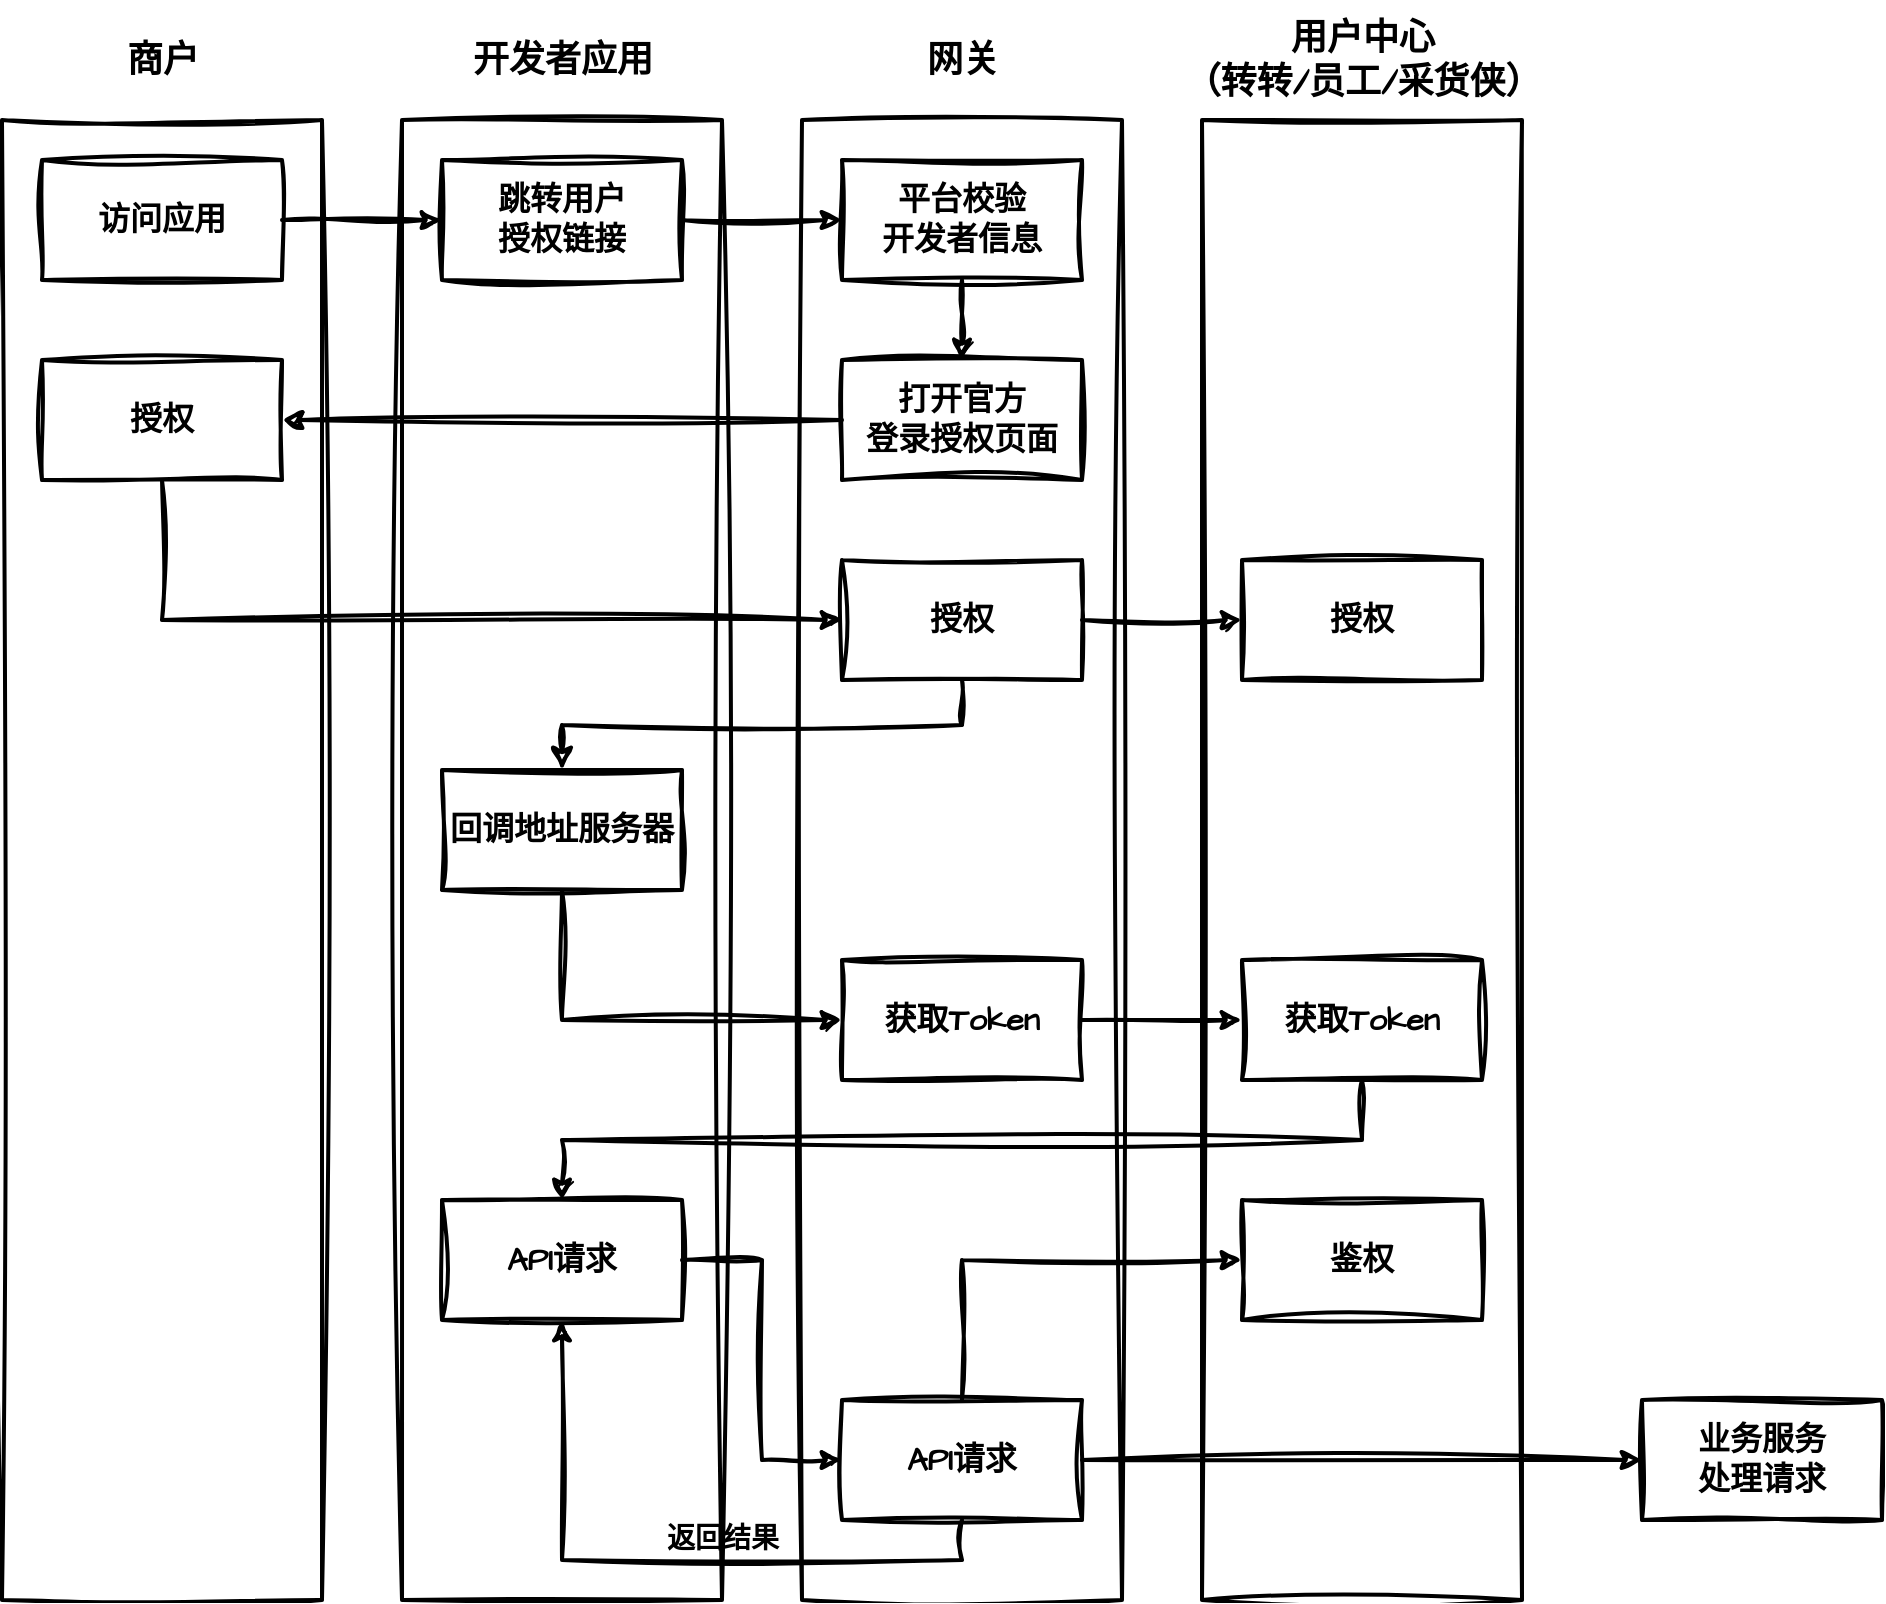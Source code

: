 <mxfile version="26.1.0">
  <diagram name="第 1 页" id="lUXOfogeEYyx6iQj3zQI">
    <mxGraphModel dx="1628" dy="1121" grid="1" gridSize="10" guides="1" tooltips="1" connect="1" arrows="1" fold="1" page="1" pageScale="1" pageWidth="827" pageHeight="1169" math="0" shadow="0">
      <root>
        <mxCell id="0" />
        <mxCell id="1" parent="0" />
        <mxCell id="qpfFihvUUbPKWQdW_QFY-30" value="" style="rounded=0;whiteSpace=wrap;html=1;sketch=1;hachureGap=4;jiggle=2;curveFitting=1;fontFamily=Architects Daughter;fontSource=https%3A%2F%2Ffonts.googleapis.com%2Fcss%3Ffamily%3DArchitects%2BDaughter;fillColor=none;strokeWidth=2;" vertex="1" parent="1">
          <mxGeometry x="140" y="260" width="160" height="740" as="geometry" />
        </mxCell>
        <mxCell id="qpfFihvUUbPKWQdW_QFY-8" style="edgeStyle=orthogonalEdgeStyle;rounded=0;sketch=1;hachureGap=4;jiggle=2;curveFitting=1;orthogonalLoop=1;jettySize=auto;html=1;exitX=1;exitY=0.5;exitDx=0;exitDy=0;entryX=0;entryY=0.5;entryDx=0;entryDy=0;fontFamily=Architects Daughter;fontSource=https%3A%2F%2Ffonts.googleapis.com%2Fcss%3Ffamily%3DArchitects%2BDaughter;strokeWidth=2;" edge="1" parent="1" source="qpfFihvUUbPKWQdW_QFY-1" target="qpfFihvUUbPKWQdW_QFY-2">
          <mxGeometry relative="1" as="geometry" />
        </mxCell>
        <mxCell id="qpfFihvUUbPKWQdW_QFY-1" value="&lt;span style=&quot;font-size: 16px;&quot;&gt;&lt;b&gt;访问应用&lt;/b&gt;&lt;/span&gt;" style="rounded=0;whiteSpace=wrap;html=1;sketch=1;hachureGap=4;jiggle=2;curveFitting=1;fontFamily=Architects Daughter;fontSource=https%3A%2F%2Ffonts.googleapis.com%2Fcss%3Ffamily%3DArchitects%2BDaughter;strokeWidth=2;fillColor=none;" vertex="1" parent="1">
          <mxGeometry x="160" y="280" width="120" height="60" as="geometry" />
        </mxCell>
        <mxCell id="qpfFihvUUbPKWQdW_QFY-9" style="edgeStyle=orthogonalEdgeStyle;rounded=0;sketch=1;hachureGap=4;jiggle=2;curveFitting=1;orthogonalLoop=1;jettySize=auto;html=1;exitX=1;exitY=0.5;exitDx=0;exitDy=0;entryX=0;entryY=0.5;entryDx=0;entryDy=0;fontFamily=Architects Daughter;fontSource=https%3A%2F%2Ffonts.googleapis.com%2Fcss%3Ffamily%3DArchitects%2BDaughter;strokeWidth=2;" edge="1" parent="1" source="qpfFihvUUbPKWQdW_QFY-2" target="qpfFihvUUbPKWQdW_QFY-3">
          <mxGeometry relative="1" as="geometry" />
        </mxCell>
        <mxCell id="qpfFihvUUbPKWQdW_QFY-2" value="&lt;span style=&quot;font-size: 16px;&quot;&gt;&lt;b&gt;跳转用户&lt;/b&gt;&lt;/span&gt;&lt;div&gt;&lt;span style=&quot;font-size: 16px;&quot;&gt;&lt;b&gt;授权链接&lt;/b&gt;&lt;/span&gt;&lt;/div&gt;" style="rounded=0;whiteSpace=wrap;html=1;sketch=1;hachureGap=4;jiggle=2;curveFitting=1;fontFamily=Architects Daughter;fontSource=https%3A%2F%2Ffonts.googleapis.com%2Fcss%3Ffamily%3DArchitects%2BDaughter;strokeWidth=2;fillColor=none;" vertex="1" parent="1">
          <mxGeometry x="360" y="280" width="120" height="60" as="geometry" />
        </mxCell>
        <mxCell id="qpfFihvUUbPKWQdW_QFY-10" style="edgeStyle=orthogonalEdgeStyle;rounded=0;sketch=1;hachureGap=4;jiggle=2;curveFitting=1;orthogonalLoop=1;jettySize=auto;html=1;exitX=0.5;exitY=1;exitDx=0;exitDy=0;entryX=0.5;entryY=0;entryDx=0;entryDy=0;fontFamily=Architects Daughter;fontSource=https%3A%2F%2Ffonts.googleapis.com%2Fcss%3Ffamily%3DArchitects%2BDaughter;strokeWidth=2;" edge="1" parent="1" source="qpfFihvUUbPKWQdW_QFY-3" target="qpfFihvUUbPKWQdW_QFY-4">
          <mxGeometry relative="1" as="geometry" />
        </mxCell>
        <mxCell id="qpfFihvUUbPKWQdW_QFY-3" value="&lt;b style=&quot;font-size: 16px; background-color: transparent; color: light-dark(rgb(0, 0, 0), rgb(255, 255, 255));&quot;&gt;平台校验&lt;/b&gt;&lt;div&gt;&lt;b style=&quot;font-size: 16px; background-color: transparent; color: light-dark(rgb(0, 0, 0), rgb(255, 255, 255));&quot;&gt;开发者信息&lt;/b&gt;&lt;/div&gt;" style="rounded=0;whiteSpace=wrap;html=1;sketch=1;hachureGap=4;jiggle=2;curveFitting=1;fontFamily=Architects Daughter;fontSource=https%3A%2F%2Ffonts.googleapis.com%2Fcss%3Ffamily%3DArchitects%2BDaughter;strokeWidth=2;fillColor=none;" vertex="1" parent="1">
          <mxGeometry x="560" y="280" width="120" height="60" as="geometry" />
        </mxCell>
        <mxCell id="qpfFihvUUbPKWQdW_QFY-11" style="edgeStyle=orthogonalEdgeStyle;rounded=0;sketch=1;hachureGap=4;jiggle=2;curveFitting=1;orthogonalLoop=1;jettySize=auto;html=1;exitX=0;exitY=0.5;exitDx=0;exitDy=0;fontFamily=Architects Daughter;fontSource=https%3A%2F%2Ffonts.googleapis.com%2Fcss%3Ffamily%3DArchitects%2BDaughter;strokeWidth=2;" edge="1" parent="1" source="qpfFihvUUbPKWQdW_QFY-4" target="qpfFihvUUbPKWQdW_QFY-5">
          <mxGeometry relative="1" as="geometry" />
        </mxCell>
        <mxCell id="qpfFihvUUbPKWQdW_QFY-4" value="&lt;span style=&quot;font-size: 16px;&quot;&gt;&lt;b&gt;打开官方&lt;/b&gt;&lt;/span&gt;&lt;div&gt;&lt;span style=&quot;font-size: 16px;&quot;&gt;&lt;b&gt;登录授权页面&lt;/b&gt;&lt;/span&gt;&lt;/div&gt;" style="rounded=0;whiteSpace=wrap;html=1;sketch=1;hachureGap=4;jiggle=2;curveFitting=1;fontFamily=Architects Daughter;fontSource=https%3A%2F%2Ffonts.googleapis.com%2Fcss%3Ffamily%3DArchitects%2BDaughter;strokeWidth=2;fillColor=none;" vertex="1" parent="1">
          <mxGeometry x="560" y="380" width="120" height="60" as="geometry" />
        </mxCell>
        <mxCell id="qpfFihvUUbPKWQdW_QFY-12" style="edgeStyle=orthogonalEdgeStyle;rounded=0;sketch=1;hachureGap=4;jiggle=2;curveFitting=1;orthogonalLoop=1;jettySize=auto;html=1;exitX=0.5;exitY=1;exitDx=0;exitDy=0;entryX=0;entryY=0.5;entryDx=0;entryDy=0;fontFamily=Architects Daughter;fontSource=https%3A%2F%2Ffonts.googleapis.com%2Fcss%3Ffamily%3DArchitects%2BDaughter;strokeWidth=2;" edge="1" parent="1" source="qpfFihvUUbPKWQdW_QFY-5" target="qpfFihvUUbPKWQdW_QFY-6">
          <mxGeometry relative="1" as="geometry" />
        </mxCell>
        <mxCell id="qpfFihvUUbPKWQdW_QFY-5" value="&lt;span style=&quot;font-size: 16px;&quot;&gt;&lt;b&gt;授权&lt;/b&gt;&lt;/span&gt;" style="rounded=0;whiteSpace=wrap;html=1;sketch=1;hachureGap=4;jiggle=2;curveFitting=1;fontFamily=Architects Daughter;fontSource=https%3A%2F%2Ffonts.googleapis.com%2Fcss%3Ffamily%3DArchitects%2BDaughter;strokeWidth=2;fillColor=none;" vertex="1" parent="1">
          <mxGeometry x="160" y="380" width="120" height="60" as="geometry" />
        </mxCell>
        <mxCell id="qpfFihvUUbPKWQdW_QFY-13" style="edgeStyle=orthogonalEdgeStyle;rounded=0;sketch=1;hachureGap=4;jiggle=2;curveFitting=1;orthogonalLoop=1;jettySize=auto;html=1;exitX=1;exitY=0.5;exitDx=0;exitDy=0;fontFamily=Architects Daughter;fontSource=https%3A%2F%2Ffonts.googleapis.com%2Fcss%3Ffamily%3DArchitects%2BDaughter;strokeWidth=2;" edge="1" parent="1" source="qpfFihvUUbPKWQdW_QFY-6" target="qpfFihvUUbPKWQdW_QFY-7">
          <mxGeometry relative="1" as="geometry" />
        </mxCell>
        <mxCell id="qpfFihvUUbPKWQdW_QFY-15" style="edgeStyle=orthogonalEdgeStyle;rounded=0;sketch=1;hachureGap=4;jiggle=2;curveFitting=1;orthogonalLoop=1;jettySize=auto;html=1;exitX=0.5;exitY=1;exitDx=0;exitDy=0;entryX=0.5;entryY=0;entryDx=0;entryDy=0;fontFamily=Architects Daughter;fontSource=https%3A%2F%2Ffonts.googleapis.com%2Fcss%3Ffamily%3DArchitects%2BDaughter;endSize=7;strokeWidth=2;" edge="1" parent="1" source="qpfFihvUUbPKWQdW_QFY-6" target="qpfFihvUUbPKWQdW_QFY-14">
          <mxGeometry relative="1" as="geometry" />
        </mxCell>
        <mxCell id="qpfFihvUUbPKWQdW_QFY-6" value="&lt;span style=&quot;font-size: 16px;&quot;&gt;&lt;b&gt;授权&lt;/b&gt;&lt;/span&gt;" style="rounded=0;whiteSpace=wrap;html=1;sketch=1;hachureGap=4;jiggle=2;curveFitting=1;fontFamily=Architects Daughter;fontSource=https%3A%2F%2Ffonts.googleapis.com%2Fcss%3Ffamily%3DArchitects%2BDaughter;strokeWidth=2;fillColor=none;" vertex="1" parent="1">
          <mxGeometry x="560" y="480" width="120" height="60" as="geometry" />
        </mxCell>
        <mxCell id="qpfFihvUUbPKWQdW_QFY-7" value="&lt;span style=&quot;font-size: 16px;&quot;&gt;&lt;b&gt;授权&lt;/b&gt;&lt;/span&gt;" style="rounded=0;whiteSpace=wrap;html=1;sketch=1;hachureGap=4;jiggle=2;curveFitting=1;fontFamily=Architects Daughter;fontSource=https%3A%2F%2Ffonts.googleapis.com%2Fcss%3Ffamily%3DArchitects%2BDaughter;strokeWidth=2;fillColor=none;" vertex="1" parent="1">
          <mxGeometry x="760" y="480" width="120" height="60" as="geometry" />
        </mxCell>
        <mxCell id="qpfFihvUUbPKWQdW_QFY-18" style="edgeStyle=orthogonalEdgeStyle;rounded=0;sketch=1;hachureGap=4;jiggle=2;curveFitting=1;orthogonalLoop=1;jettySize=auto;html=1;exitX=0.5;exitY=1;exitDx=0;exitDy=0;entryX=0;entryY=0.5;entryDx=0;entryDy=0;fontFamily=Architects Daughter;fontSource=https%3A%2F%2Ffonts.googleapis.com%2Fcss%3Ffamily%3DArchitects%2BDaughter;strokeWidth=2;" edge="1" parent="1" source="qpfFihvUUbPKWQdW_QFY-14" target="qpfFihvUUbPKWQdW_QFY-16">
          <mxGeometry relative="1" as="geometry" />
        </mxCell>
        <mxCell id="qpfFihvUUbPKWQdW_QFY-14" value="&lt;span style=&quot;font-size: 16px;&quot;&gt;&lt;b&gt;回调地址服务器&lt;/b&gt;&lt;/span&gt;" style="rounded=0;whiteSpace=wrap;html=1;sketch=1;hachureGap=4;jiggle=2;curveFitting=1;fontFamily=Architects Daughter;fontSource=https%3A%2F%2Ffonts.googleapis.com%2Fcss%3Ffamily%3DArchitects%2BDaughter;strokeWidth=2;fillColor=none;" vertex="1" parent="1">
          <mxGeometry x="360" y="585" width="120" height="60" as="geometry" />
        </mxCell>
        <mxCell id="qpfFihvUUbPKWQdW_QFY-19" style="edgeStyle=orthogonalEdgeStyle;rounded=0;sketch=1;hachureGap=4;jiggle=2;curveFitting=1;orthogonalLoop=1;jettySize=auto;html=1;exitX=1;exitY=0.5;exitDx=0;exitDy=0;entryX=0;entryY=0.5;entryDx=0;entryDy=0;fontFamily=Architects Daughter;fontSource=https%3A%2F%2Ffonts.googleapis.com%2Fcss%3Ffamily%3DArchitects%2BDaughter;strokeWidth=2;" edge="1" parent="1" source="qpfFihvUUbPKWQdW_QFY-16" target="qpfFihvUUbPKWQdW_QFY-17">
          <mxGeometry relative="1" as="geometry" />
        </mxCell>
        <mxCell id="qpfFihvUUbPKWQdW_QFY-16" value="&lt;span style=&quot;font-size: 16px;&quot;&gt;&lt;b&gt;获取Token&lt;/b&gt;&lt;/span&gt;" style="rounded=0;whiteSpace=wrap;html=1;sketch=1;hachureGap=4;jiggle=2;curveFitting=1;fontFamily=Architects Daughter;fontSource=https%3A%2F%2Ffonts.googleapis.com%2Fcss%3Ffamily%3DArchitects%2BDaughter;strokeWidth=2;fillColor=none;" vertex="1" parent="1">
          <mxGeometry x="560" y="680" width="120" height="60" as="geometry" />
        </mxCell>
        <mxCell id="qpfFihvUUbPKWQdW_QFY-21" style="edgeStyle=orthogonalEdgeStyle;rounded=0;sketch=1;hachureGap=4;jiggle=2;curveFitting=1;orthogonalLoop=1;jettySize=auto;html=1;exitX=0.5;exitY=1;exitDx=0;exitDy=0;entryX=0.5;entryY=0;entryDx=0;entryDy=0;fontFamily=Architects Daughter;fontSource=https%3A%2F%2Ffonts.googleapis.com%2Fcss%3Ffamily%3DArchitects%2BDaughter;strokeWidth=2;" edge="1" parent="1" source="qpfFihvUUbPKWQdW_QFY-17" target="qpfFihvUUbPKWQdW_QFY-20">
          <mxGeometry relative="1" as="geometry" />
        </mxCell>
        <mxCell id="qpfFihvUUbPKWQdW_QFY-17" value="&lt;span style=&quot;font-size: 16px;&quot;&gt;&lt;b&gt;获取Token&lt;/b&gt;&lt;/span&gt;" style="rounded=0;whiteSpace=wrap;html=1;sketch=1;hachureGap=4;jiggle=2;curveFitting=1;fontFamily=Architects Daughter;fontSource=https%3A%2F%2Ffonts.googleapis.com%2Fcss%3Ffamily%3DArchitects%2BDaughter;strokeWidth=2;fillColor=none;" vertex="1" parent="1">
          <mxGeometry x="760" y="680" width="120" height="60" as="geometry" />
        </mxCell>
        <mxCell id="qpfFihvUUbPKWQdW_QFY-24" style="edgeStyle=orthogonalEdgeStyle;rounded=0;sketch=1;hachureGap=4;jiggle=2;curveFitting=1;orthogonalLoop=1;jettySize=auto;html=1;exitX=1;exitY=0.5;exitDx=0;exitDy=0;entryX=0;entryY=0.5;entryDx=0;entryDy=0;fontFamily=Architects Daughter;fontSource=https%3A%2F%2Ffonts.googleapis.com%2Fcss%3Ffamily%3DArchitects%2BDaughter;strokeWidth=2;" edge="1" parent="1" source="qpfFihvUUbPKWQdW_QFY-20" target="qpfFihvUUbPKWQdW_QFY-22">
          <mxGeometry relative="1" as="geometry" />
        </mxCell>
        <mxCell id="qpfFihvUUbPKWQdW_QFY-20" value="&lt;span style=&quot;font-size: 16px;&quot;&gt;&lt;b&gt;API请求&lt;/b&gt;&lt;/span&gt;" style="rounded=0;whiteSpace=wrap;html=1;sketch=1;hachureGap=4;jiggle=2;curveFitting=1;fontFamily=Architects Daughter;fontSource=https%3A%2F%2Ffonts.googleapis.com%2Fcss%3Ffamily%3DArchitects%2BDaughter;strokeWidth=2;fillColor=none;" vertex="1" parent="1">
          <mxGeometry x="360" y="800" width="120" height="60" as="geometry" />
        </mxCell>
        <mxCell id="qpfFihvUUbPKWQdW_QFY-25" style="edgeStyle=orthogonalEdgeStyle;rounded=0;sketch=1;hachureGap=4;jiggle=2;curveFitting=1;orthogonalLoop=1;jettySize=auto;html=1;exitX=0.5;exitY=0;exitDx=0;exitDy=0;entryX=0;entryY=0.5;entryDx=0;entryDy=0;fontFamily=Architects Daughter;fontSource=https%3A%2F%2Ffonts.googleapis.com%2Fcss%3Ffamily%3DArchitects%2BDaughter;strokeWidth=2;" edge="1" parent="1" source="qpfFihvUUbPKWQdW_QFY-22" target="qpfFihvUUbPKWQdW_QFY-23">
          <mxGeometry relative="1" as="geometry" />
        </mxCell>
        <mxCell id="qpfFihvUUbPKWQdW_QFY-27" style="edgeStyle=orthogonalEdgeStyle;rounded=0;sketch=1;hachureGap=4;jiggle=2;curveFitting=1;orthogonalLoop=1;jettySize=auto;html=1;exitX=1;exitY=0.5;exitDx=0;exitDy=0;entryX=0;entryY=0.5;entryDx=0;entryDy=0;fontFamily=Architects Daughter;fontSource=https%3A%2F%2Ffonts.googleapis.com%2Fcss%3Ffamily%3DArchitects%2BDaughter;strokeWidth=2;" edge="1" parent="1" source="qpfFihvUUbPKWQdW_QFY-22" target="qpfFihvUUbPKWQdW_QFY-26">
          <mxGeometry relative="1" as="geometry" />
        </mxCell>
        <mxCell id="qpfFihvUUbPKWQdW_QFY-28" style="edgeStyle=orthogonalEdgeStyle;rounded=0;sketch=1;hachureGap=4;jiggle=2;curveFitting=1;orthogonalLoop=1;jettySize=auto;html=1;exitX=0.5;exitY=1;exitDx=0;exitDy=0;entryX=0.5;entryY=1;entryDx=0;entryDy=0;fontFamily=Architects Daughter;fontSource=https%3A%2F%2Ffonts.googleapis.com%2Fcss%3Ffamily%3DArchitects%2BDaughter;strokeWidth=2;" edge="1" parent="1" source="qpfFihvUUbPKWQdW_QFY-22" target="qpfFihvUUbPKWQdW_QFY-20">
          <mxGeometry relative="1" as="geometry" />
        </mxCell>
        <mxCell id="qpfFihvUUbPKWQdW_QFY-29" value="&lt;font style=&quot;font-size: 14px;&quot;&gt;&lt;b&gt;返回结果&lt;/b&gt;&lt;/font&gt;" style="edgeLabel;html=1;align=center;verticalAlign=middle;resizable=0;points=[];sketch=1;hachureGap=4;jiggle=2;curveFitting=1;fontFamily=Architects Daughter;fontSource=https%3A%2F%2Ffonts.googleapis.com%2Fcss%3Ffamily%3DArchitects%2BDaughter;" vertex="1" connectable="0" parent="qpfFihvUUbPKWQdW_QFY-28">
          <mxGeometry x="-0.035" relative="1" as="geometry">
            <mxPoint x="24" y="-10" as="offset" />
          </mxGeometry>
        </mxCell>
        <mxCell id="qpfFihvUUbPKWQdW_QFY-22" value="&lt;span style=&quot;font-size: 16px;&quot;&gt;&lt;b&gt;API请求&lt;/b&gt;&lt;/span&gt;" style="rounded=0;whiteSpace=wrap;html=1;sketch=1;hachureGap=4;jiggle=2;curveFitting=1;fontFamily=Architects Daughter;fontSource=https%3A%2F%2Ffonts.googleapis.com%2Fcss%3Ffamily%3DArchitects%2BDaughter;strokeWidth=2;fillColor=none;" vertex="1" parent="1">
          <mxGeometry x="560" y="900" width="120" height="60" as="geometry" />
        </mxCell>
        <mxCell id="qpfFihvUUbPKWQdW_QFY-23" value="&lt;span style=&quot;font-size: 16px;&quot;&gt;&lt;b&gt;鉴权&lt;/b&gt;&lt;/span&gt;" style="rounded=0;whiteSpace=wrap;html=1;sketch=1;hachureGap=4;jiggle=2;curveFitting=1;fontFamily=Architects Daughter;fontSource=https%3A%2F%2Ffonts.googleapis.com%2Fcss%3Ffamily%3DArchitects%2BDaughter;strokeWidth=2;fillColor=none;" vertex="1" parent="1">
          <mxGeometry x="760" y="800" width="120" height="60" as="geometry" />
        </mxCell>
        <mxCell id="qpfFihvUUbPKWQdW_QFY-26" value="&lt;span style=&quot;font-size: 16px;&quot;&gt;&lt;b&gt;业务服务&lt;/b&gt;&lt;/span&gt;&lt;div&gt;&lt;span style=&quot;font-size: 16px;&quot;&gt;&lt;b&gt;处理请求&lt;/b&gt;&lt;/span&gt;&lt;/div&gt;" style="rounded=0;whiteSpace=wrap;html=1;sketch=1;hachureGap=4;jiggle=2;curveFitting=1;fontFamily=Architects Daughter;fontSource=https%3A%2F%2Ffonts.googleapis.com%2Fcss%3Ffamily%3DArchitects%2BDaughter;strokeWidth=2;fillColor=none;" vertex="1" parent="1">
          <mxGeometry x="960" y="900" width="120" height="60" as="geometry" />
        </mxCell>
        <mxCell id="qpfFihvUUbPKWQdW_QFY-31" value="" style="rounded=0;whiteSpace=wrap;html=1;sketch=1;hachureGap=4;jiggle=2;curveFitting=1;fontFamily=Architects Daughter;fontSource=https%3A%2F%2Ffonts.googleapis.com%2Fcss%3Ffamily%3DArchitects%2BDaughter;fillColor=none;strokeWidth=2;" vertex="1" parent="1">
          <mxGeometry x="340" y="260" width="160" height="740" as="geometry" />
        </mxCell>
        <mxCell id="qpfFihvUUbPKWQdW_QFY-32" value="" style="rounded=0;whiteSpace=wrap;html=1;sketch=1;hachureGap=4;jiggle=2;curveFitting=1;fontFamily=Architects Daughter;fontSource=https%3A%2F%2Ffonts.googleapis.com%2Fcss%3Ffamily%3DArchitects%2BDaughter;fillColor=none;strokeWidth=2;" vertex="1" parent="1">
          <mxGeometry x="540" y="260" width="160" height="740" as="geometry" />
        </mxCell>
        <mxCell id="qpfFihvUUbPKWQdW_QFY-33" value="" style="rounded=0;whiteSpace=wrap;html=1;sketch=1;hachureGap=4;jiggle=2;curveFitting=1;fontFamily=Architects Daughter;fontSource=https%3A%2F%2Ffonts.googleapis.com%2Fcss%3Ffamily%3DArchitects%2BDaughter;fillColor=none;strokeWidth=2;" vertex="1" parent="1">
          <mxGeometry x="740" y="260" width="160" height="740" as="geometry" />
        </mxCell>
        <mxCell id="qpfFihvUUbPKWQdW_QFY-34" value="&lt;font style=&quot;font-size: 18px;&quot;&gt;&lt;b&gt;商户&lt;/b&gt;&lt;/font&gt;" style="text;html=1;align=center;verticalAlign=middle;resizable=0;points=[];autosize=1;strokeColor=none;fillColor=none;fontFamily=Architects Daughter;fontSource=https%3A%2F%2Ffonts.googleapis.com%2Fcss%3Ffamily%3DArchitects%2BDaughter;" vertex="1" parent="1">
          <mxGeometry x="190" y="210" width="60" height="40" as="geometry" />
        </mxCell>
        <mxCell id="qpfFihvUUbPKWQdW_QFY-35" value="&lt;font style=&quot;font-size: 18px;&quot;&gt;&lt;b&gt;开发者应用&lt;/b&gt;&lt;/font&gt;" style="text;html=1;align=center;verticalAlign=middle;resizable=0;points=[];autosize=1;strokeColor=none;fillColor=none;fontFamily=Architects Daughter;fontSource=https%3A%2F%2Ffonts.googleapis.com%2Fcss%3Ffamily%3DArchitects%2BDaughter;" vertex="1" parent="1">
          <mxGeometry x="365" y="210" width="110" height="40" as="geometry" />
        </mxCell>
        <mxCell id="qpfFihvUUbPKWQdW_QFY-36" value="&lt;font style=&quot;font-size: 18px;&quot;&gt;&lt;b&gt;网关&lt;/b&gt;&lt;/font&gt;" style="text;html=1;align=center;verticalAlign=middle;resizable=0;points=[];autosize=1;strokeColor=none;fillColor=none;fontFamily=Architects Daughter;fontSource=https%3A%2F%2Ffonts.googleapis.com%2Fcss%3Ffamily%3DArchitects%2BDaughter;" vertex="1" parent="1">
          <mxGeometry x="590" y="210" width="60" height="40" as="geometry" />
        </mxCell>
        <mxCell id="qpfFihvUUbPKWQdW_QFY-37" value="&lt;font style=&quot;font-size: 18px;&quot;&gt;&lt;b&gt;用户中心&lt;/b&gt;&lt;/font&gt;&lt;div&gt;&lt;font style=&quot;font-size: 18px;&quot;&gt;&lt;b&gt;（转转/员工/采货侠）&lt;/b&gt;&lt;/font&gt;&lt;/div&gt;" style="text;html=1;align=center;verticalAlign=middle;resizable=0;points=[];autosize=1;strokeColor=none;fillColor=none;fontFamily=Architects Daughter;fontSource=https%3A%2F%2Ffonts.googleapis.com%2Fcss%3Ffamily%3DArchitects%2BDaughter;" vertex="1" parent="1">
          <mxGeometry x="720" y="200" width="200" height="60" as="geometry" />
        </mxCell>
      </root>
    </mxGraphModel>
  </diagram>
</mxfile>
